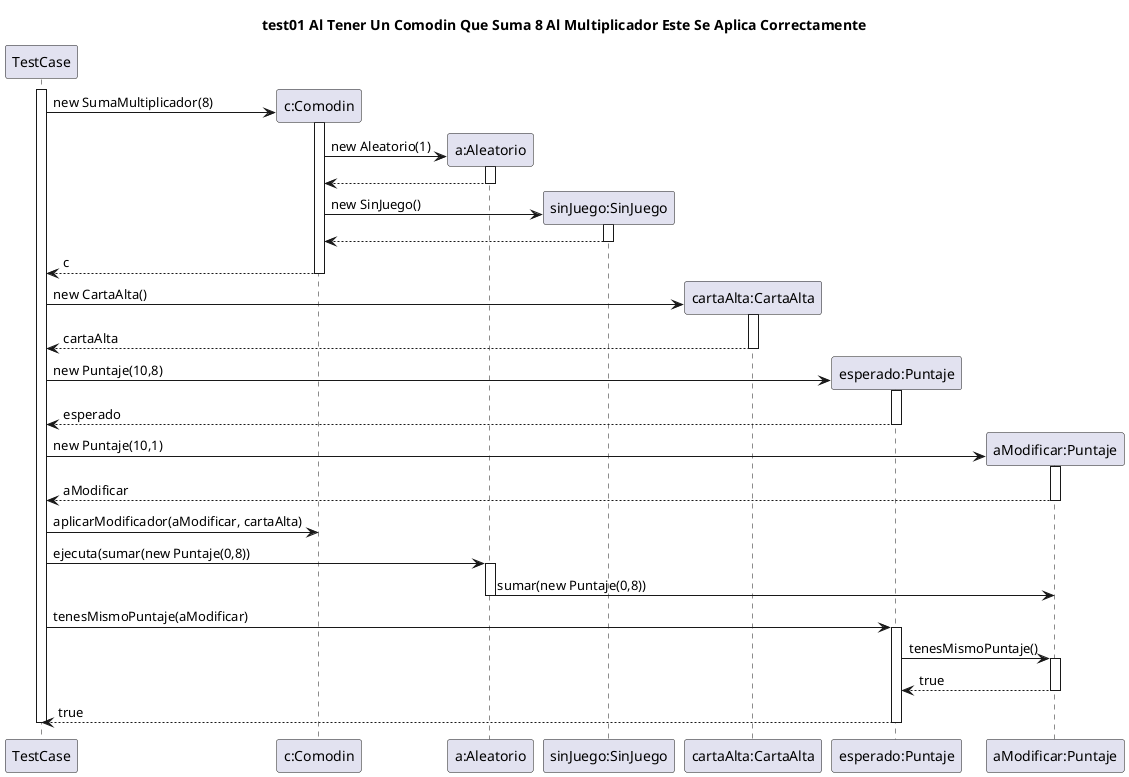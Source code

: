 @startuml casoDeUso1
title "test01 Al Tener Un Comodin Que Suma 8 Al Multiplicador Este Se Aplica Correctamente"

activate TestCase
TestCase -> "c:Comodin" as comodin **: new SumaMultiplicador(8)

activate comodin

comodin -> "a:Aleatorio" as aleatorio **: new Aleatorio(1)
activate aleatorio
comodin <-- aleatorio
deactivate aleatorio
comodin -> "sinJuego:SinJuego" as sinJuego ** : new SinJuego()
activate sinJuego
comodin <-- sinJuego
deactivate sinJuego
TestCase <-- comodin : c
deactivate comodin
TestCase -> "cartaAlta:CartaAlta" as cartaAlta ** :new CartaAlta()
activate cartaAlta
TestCase <-- cartaAlta :cartaAlta
deactivate cartaAlta



TestCase -> "esperado:Puntaje" as esperado **: new Puntaje(10,8)
activate esperado
TestCase <-- esperado :esperado
deactivate esperado
TestCase -> "aModificar:Puntaje" as aModificar **: new Puntaje(10,1)
activate aModificar
TestCase <-- aModificar :aModificar
deactivate aModificar

TestCase -> comodin : aplicarModificador(aModificar, cartaAlta)
TestCase -> aleatorio : ejecuta(sumar(new Puntaje(0,8))
activate aleatorio
aleatorio -> aModificar : sumar(new Puntaje(0,8))
deactivate aleatorio

TestCase -> esperado: tenesMismoPuntaje(aModificar)
activate esperado
esperado -> aModificar: tenesMismoPuntaje()
activate aModificar
esperado <-- aModificar : true
deactivate aModificar
TestCase <-- esperado :true
deactivate esperado
deactivate TestCase

@enduml